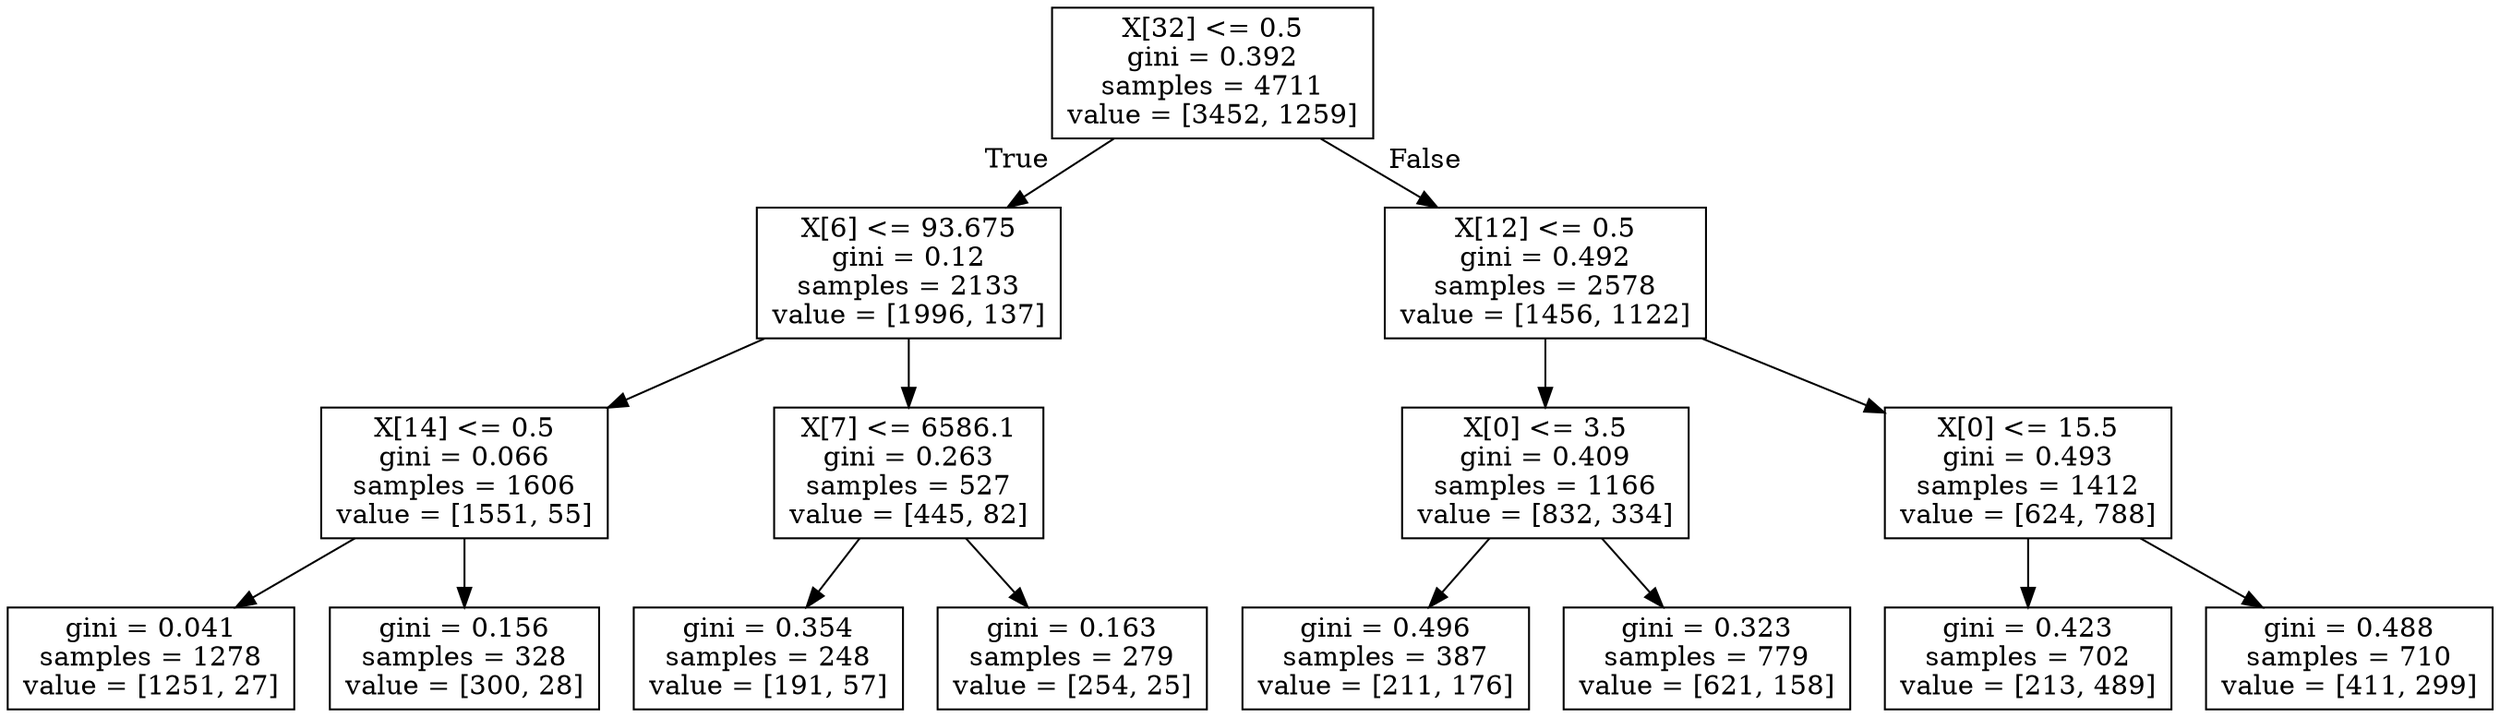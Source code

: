 digraph Tree {
node [shape=box] ;
0 [label="X[32] <= 0.5\ngini = 0.392\nsamples = 4711\nvalue = [3452, 1259]"] ;
1 [label="X[6] <= 93.675\ngini = 0.12\nsamples = 2133\nvalue = [1996, 137]"] ;
0 -> 1 [labeldistance=2.5, labelangle=45, headlabel="True"] ;
2 [label="X[14] <= 0.5\ngini = 0.066\nsamples = 1606\nvalue = [1551, 55]"] ;
1 -> 2 ;
3 [label="gini = 0.041\nsamples = 1278\nvalue = [1251, 27]"] ;
2 -> 3 ;
4 [label="gini = 0.156\nsamples = 328\nvalue = [300, 28]"] ;
2 -> 4 ;
5 [label="X[7] <= 6586.1\ngini = 0.263\nsamples = 527\nvalue = [445, 82]"] ;
1 -> 5 ;
6 [label="gini = 0.354\nsamples = 248\nvalue = [191, 57]"] ;
5 -> 6 ;
7 [label="gini = 0.163\nsamples = 279\nvalue = [254, 25]"] ;
5 -> 7 ;
8 [label="X[12] <= 0.5\ngini = 0.492\nsamples = 2578\nvalue = [1456, 1122]"] ;
0 -> 8 [labeldistance=2.5, labelangle=-45, headlabel="False"] ;
9 [label="X[0] <= 3.5\ngini = 0.409\nsamples = 1166\nvalue = [832, 334]"] ;
8 -> 9 ;
10 [label="gini = 0.496\nsamples = 387\nvalue = [211, 176]"] ;
9 -> 10 ;
11 [label="gini = 0.323\nsamples = 779\nvalue = [621, 158]"] ;
9 -> 11 ;
12 [label="X[0] <= 15.5\ngini = 0.493\nsamples = 1412\nvalue = [624, 788]"] ;
8 -> 12 ;
13 [label="gini = 0.423\nsamples = 702\nvalue = [213, 489]"] ;
12 -> 13 ;
14 [label="gini = 0.488\nsamples = 710\nvalue = [411, 299]"] ;
12 -> 14 ;
}